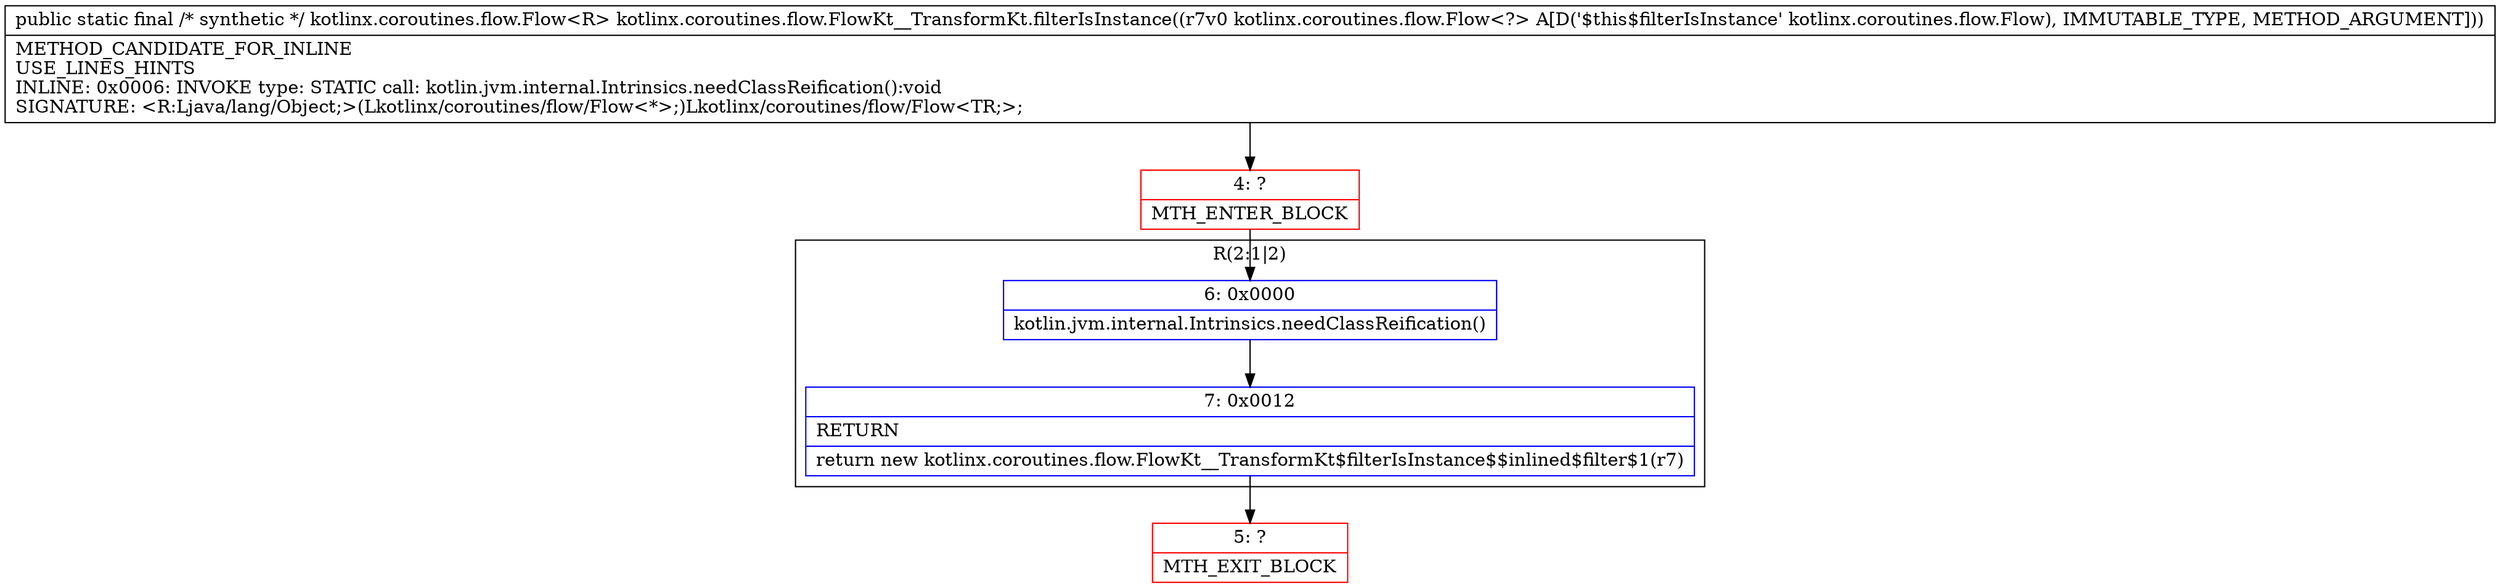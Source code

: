 digraph "CFG forkotlinx.coroutines.flow.FlowKt__TransformKt.filterIsInstance(Lkotlinx\/coroutines\/flow\/Flow;)Lkotlinx\/coroutines\/flow\/Flow;" {
subgraph cluster_Region_1248020760 {
label = "R(2:1|2)";
node [shape=record,color=blue];
Node_6 [shape=record,label="{6\:\ 0x0000|kotlin.jvm.internal.Intrinsics.needClassReification()\l}"];
Node_7 [shape=record,label="{7\:\ 0x0012|RETURN\l|return new kotlinx.coroutines.flow.FlowKt__TransformKt$filterIsInstance$$inlined$filter$1(r7)\l}"];
}
Node_4 [shape=record,color=red,label="{4\:\ ?|MTH_ENTER_BLOCK\l}"];
Node_5 [shape=record,color=red,label="{5\:\ ?|MTH_EXIT_BLOCK\l}"];
MethodNode[shape=record,label="{public static final \/* synthetic *\/ kotlinx.coroutines.flow.Flow\<R\> kotlinx.coroutines.flow.FlowKt__TransformKt.filterIsInstance((r7v0 kotlinx.coroutines.flow.Flow\<?\> A[D('$this$filterIsInstance' kotlinx.coroutines.flow.Flow), IMMUTABLE_TYPE, METHOD_ARGUMENT]))  | METHOD_CANDIDATE_FOR_INLINE\lUSE_LINES_HINTS\lINLINE: 0x0006: INVOKE   type: STATIC call: kotlin.jvm.internal.Intrinsics.needClassReification():void\lSIGNATURE: \<R:Ljava\/lang\/Object;\>(Lkotlinx\/coroutines\/flow\/Flow\<*\>;)Lkotlinx\/coroutines\/flow\/Flow\<TR;\>;\l}"];
MethodNode -> Node_4;Node_6 -> Node_7;
Node_7 -> Node_5;
Node_4 -> Node_6;
}

